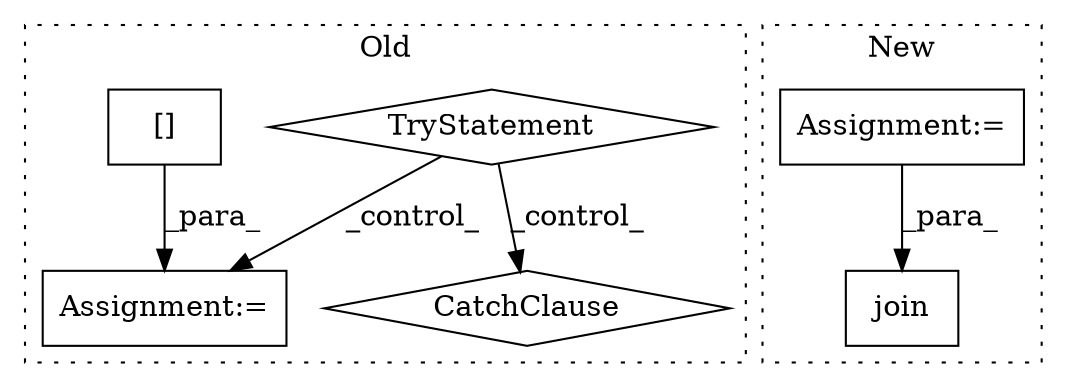 digraph G {
subgraph cluster0 {
1 [label="CatchClause" a="12" s="1019,1055" l="13,2" shape="diamond"];
3 [label="TryStatement" a="54" s="804" l="4" shape="diamond"];
4 [label="Assignment:=" a="7" s="905" l="1" shape="box"];
5 [label="[]" a="2" s="906,947" l="30,1" shape="box"];
label = "Old";
style="dotted";
}
subgraph cluster1 {
2 [label="join" a="32" s="296,316" l="5,1" shape="box"];
6 [label="Assignment:=" a="7" s="143" l="1" shape="box"];
label = "New";
style="dotted";
}
3 -> 4 [label="_control_"];
3 -> 1 [label="_control_"];
5 -> 4 [label="_para_"];
6 -> 2 [label="_para_"];
}